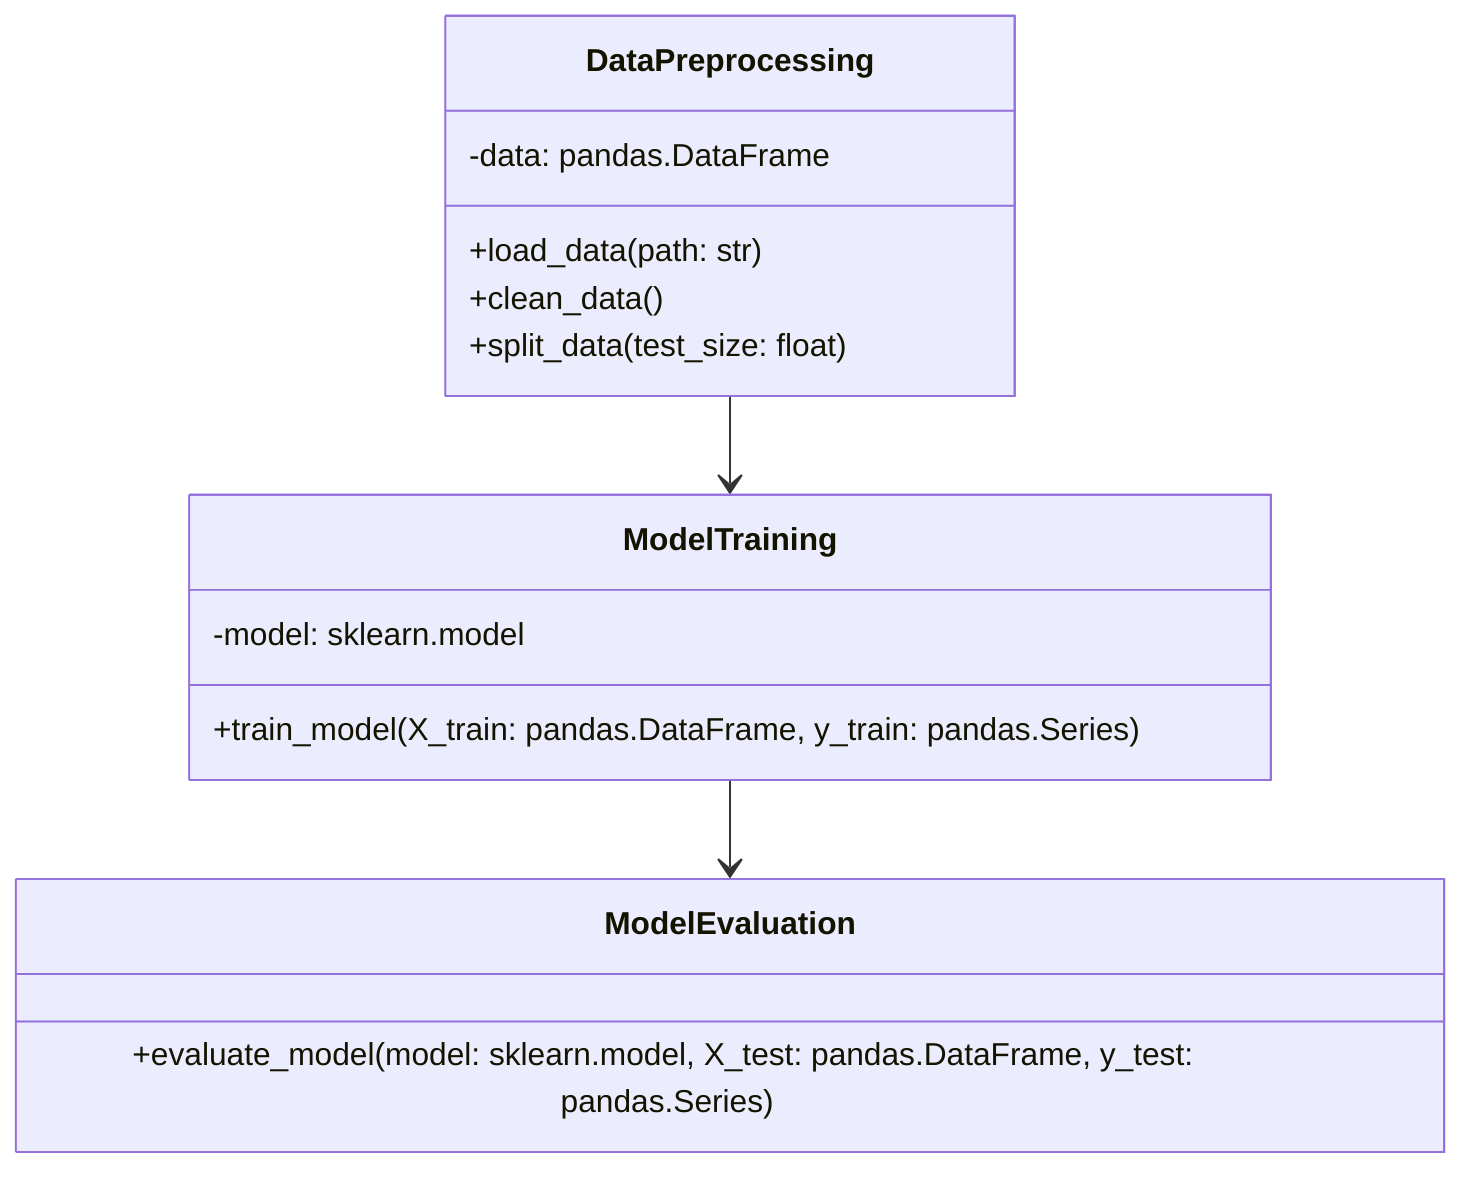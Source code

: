 classDiagram
    class DataPreprocessing {
        -data: pandas.DataFrame
        +load_data(path: str)
        +clean_data()
        +split_data(test_size: float)
    }
    class ModelTraining {
        -model: sklearn.model
        +train_model(X_train: pandas.DataFrame, y_train: pandas.Series)
    }
    class ModelEvaluation {
        +evaluate_model(model: sklearn.model, X_test: pandas.DataFrame, y_test: pandas.Series)
    }
    DataPreprocessing --> ModelTraining
    ModelTraining --> ModelEvaluation